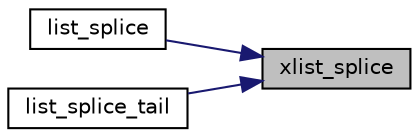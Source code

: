 digraph "xlist_splice"
{
 // INTERACTIVE_SVG=YES
 // LATEX_PDF_SIZE
  bgcolor="transparent";
  edge [fontname="Helvetica",fontsize="10",labelfontname="Helvetica",labelfontsize="10"];
  node [fontname="Helvetica",fontsize="10",shape=record];
  rankdir="RL";
  Node1 [label="xlist_splice",height=0.2,width=0.4,color="black", fillcolor="grey75", style="filled", fontcolor="black",tooltip=" "];
  Node1 -> Node2 [dir="back",color="midnightblue",fontsize="10",style="solid",fontname="Helvetica"];
  Node2 [label="list_splice",height=0.2,width=0.4,color="black",URL="$da/d23/list_8h.html#a2c4399cfbde5e5d5eddf2e13c97bd5d5",tooltip=" "];
  Node1 -> Node3 [dir="back",color="midnightblue",fontsize="10",style="solid",fontname="Helvetica"];
  Node3 [label="list_splice_tail",height=0.2,width=0.4,color="black",URL="$da/d23/list_8h.html#ae2d608dbe1110cad29802a302a1efc05",tooltip=" "];
}
